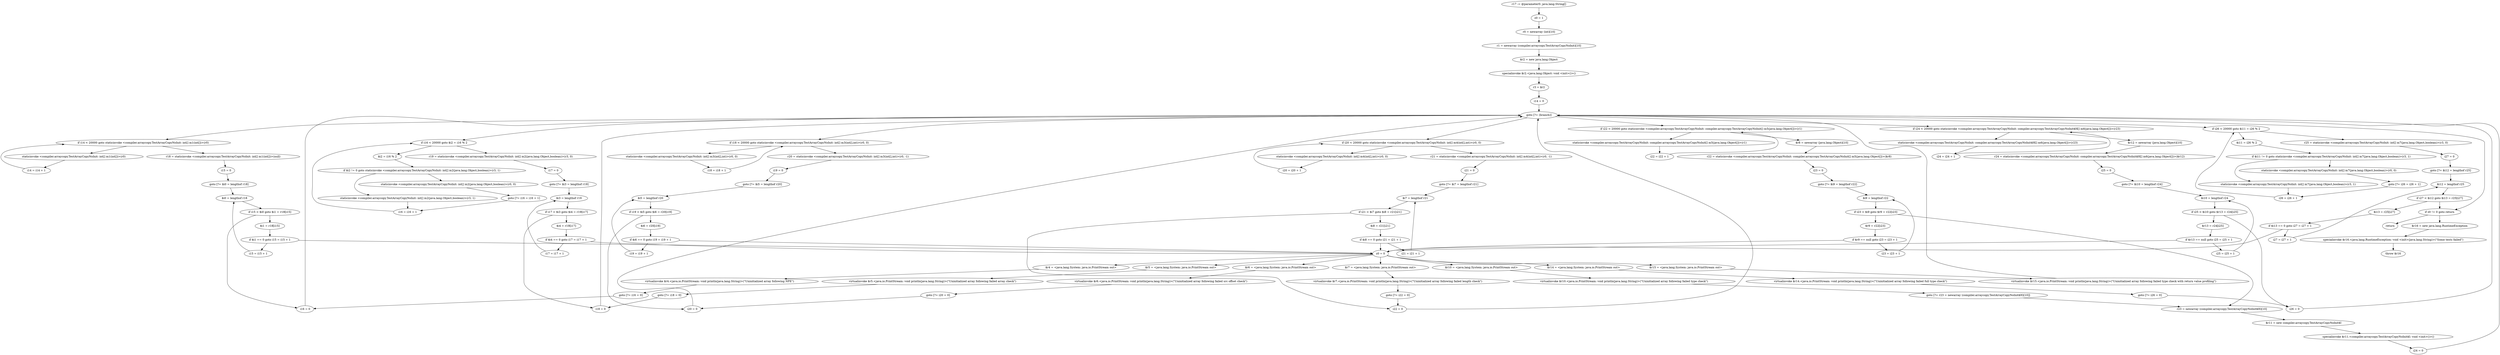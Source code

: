 digraph "unitGraph" {
    "r17 := @parameter0: java.lang.String[]"
    "z0 = 1"
    "r0 = newarray (int)[10]"
    "r1 = newarray (compiler.arraycopy.TestArrayCopyNoInit)[10]"
    "$r2 = new java.lang.Object"
    "specialinvoke $r2.<java.lang.Object: void <init>()>()"
    "r3 = $r2"
    "i14 = 0"
    "goto [?= (branch)]"
    "staticinvoke <compiler.arraycopy.TestArrayCopyNoInit: int[] m1(int[])>(r0)"
    "i14 = i14 + 1"
    "if i14 < 20000 goto staticinvoke <compiler.arraycopy.TestArrayCopyNoInit: int[] m1(int[])>(r0)"
    "r18 = staticinvoke <compiler.arraycopy.TestArrayCopyNoInit: int[] m1(int[])>(null)"
    "i15 = 0"
    "goto [?= $i0 = lengthof r18]"
    "$i1 = r18[i15]"
    "if $i1 == 0 goto i15 = i15 + 1"
    "z0 = 0"
    "$r4 = <java.lang.System: java.io.PrintStream out>"
    "virtualinvoke $r4.<java.io.PrintStream: void println(java.lang.String)>(\"Uninitialized array following NPE\")"
    "goto [?= i16 = 0]"
    "i15 = i15 + 1"
    "$i0 = lengthof r18"
    "if i15 < $i0 goto $i1 = r18[i15]"
    "i16 = 0"
    "$i2 = i16 % 2"
    "if $i2 != 0 goto staticinvoke <compiler.arraycopy.TestArrayCopyNoInit: int[] m2(java.lang.Object,boolean)>(r3, 1)"
    "staticinvoke <compiler.arraycopy.TestArrayCopyNoInit: int[] m2(java.lang.Object,boolean)>(r0, 0)"
    "goto [?= i16 = i16 + 1]"
    "staticinvoke <compiler.arraycopy.TestArrayCopyNoInit: int[] m2(java.lang.Object,boolean)>(r3, 1)"
    "i16 = i16 + 1"
    "if i16 < 20000 goto $i2 = i16 % 2"
    "r19 = staticinvoke <compiler.arraycopy.TestArrayCopyNoInit: int[] m2(java.lang.Object,boolean)>(r3, 0)"
    "i17 = 0"
    "goto [?= $i3 = lengthof r19]"
    "$i4 = r19[i17]"
    "if $i4 == 0 goto i17 = i17 + 1"
    "$r5 = <java.lang.System: java.io.PrintStream out>"
    "virtualinvoke $r5.<java.io.PrintStream: void println(java.lang.String)>(\"Uninitialized array following failed array check\")"
    "goto [?= i18 = 0]"
    "i17 = i17 + 1"
    "$i3 = lengthof r19"
    "if i17 < $i3 goto $i4 = r19[i17]"
    "i18 = 0"
    "staticinvoke <compiler.arraycopy.TestArrayCopyNoInit: int[] m3(int[],int)>(r0, 0)"
    "i18 = i18 + 1"
    "if i18 < 20000 goto staticinvoke <compiler.arraycopy.TestArrayCopyNoInit: int[] m3(int[],int)>(r0, 0)"
    "r20 = staticinvoke <compiler.arraycopy.TestArrayCopyNoInit: int[] m3(int[],int)>(r0, -1)"
    "i19 = 0"
    "goto [?= $i5 = lengthof r20]"
    "$i6 = r20[i19]"
    "if $i6 == 0 goto i19 = i19 + 1"
    "$r6 = <java.lang.System: java.io.PrintStream out>"
    "virtualinvoke $r6.<java.io.PrintStream: void println(java.lang.String)>(\"Uninitialized array following failed src offset check\")"
    "goto [?= i20 = 0]"
    "i19 = i19 + 1"
    "$i5 = lengthof r20"
    "if i19 < $i5 goto $i6 = r20[i19]"
    "i20 = 0"
    "staticinvoke <compiler.arraycopy.TestArrayCopyNoInit: int[] m4(int[],int)>(r0, 0)"
    "i20 = i20 + 1"
    "if i20 < 20000 goto staticinvoke <compiler.arraycopy.TestArrayCopyNoInit: int[] m4(int[],int)>(r0, 0)"
    "r21 = staticinvoke <compiler.arraycopy.TestArrayCopyNoInit: int[] m4(int[],int)>(r0, -1)"
    "i21 = 0"
    "goto [?= $i7 = lengthof r21]"
    "$i8 = r21[i21]"
    "if $i8 == 0 goto i21 = i21 + 1"
    "$r7 = <java.lang.System: java.io.PrintStream out>"
    "virtualinvoke $r7.<java.io.PrintStream: void println(java.lang.String)>(\"Uninitialized array following failed length check\")"
    "goto [?= i22 = 0]"
    "i21 = i21 + 1"
    "$i7 = lengthof r21"
    "if i21 < $i7 goto $i8 = r21[i21]"
    "i22 = 0"
    "staticinvoke <compiler.arraycopy.TestArrayCopyNoInit: compiler.arraycopy.TestArrayCopyNoInit[] m5(java.lang.Object[])>(r1)"
    "i22 = i22 + 1"
    "if i22 < 20000 goto staticinvoke <compiler.arraycopy.TestArrayCopyNoInit: compiler.arraycopy.TestArrayCopyNoInit[] m5(java.lang.Object[])>(r1)"
    "$r8 = newarray (java.lang.Object)[10]"
    "r22 = staticinvoke <compiler.arraycopy.TestArrayCopyNoInit: compiler.arraycopy.TestArrayCopyNoInit[] m5(java.lang.Object[])>($r8)"
    "i23 = 0"
    "goto [?= $i9 = lengthof r22]"
    "$r9 = r22[i23]"
    "if $r9 == null goto i23 = i23 + 1"
    "$r10 = <java.lang.System: java.io.PrintStream out>"
    "virtualinvoke $r10.<java.io.PrintStream: void println(java.lang.String)>(\"Uninitialized array following failed type check\")"
    "goto [?= r23 = newarray (compiler.arraycopy.TestArrayCopyNoInit$H)[10]]"
    "i23 = i23 + 1"
    "$i9 = lengthof r22"
    "if i23 < $i9 goto $r9 = r22[i23]"
    "r23 = newarray (compiler.arraycopy.TestArrayCopyNoInit$H)[10]"
    "$r11 = new compiler.arraycopy.TestArrayCopyNoInit$I"
    "specialinvoke $r11.<compiler.arraycopy.TestArrayCopyNoInit$I: void <init>()>()"
    "i24 = 0"
    "staticinvoke <compiler.arraycopy.TestArrayCopyNoInit: compiler.arraycopy.TestArrayCopyNoInit$H[] m6(java.lang.Object[])>(r23)"
    "i24 = i24 + 1"
    "if i24 < 20000 goto staticinvoke <compiler.arraycopy.TestArrayCopyNoInit: compiler.arraycopy.TestArrayCopyNoInit$H[] m6(java.lang.Object[])>(r23)"
    "$r12 = newarray (java.lang.Object)[10]"
    "r24 = staticinvoke <compiler.arraycopy.TestArrayCopyNoInit: compiler.arraycopy.TestArrayCopyNoInit$H[] m6(java.lang.Object[])>($r12)"
    "i25 = 0"
    "goto [?= $i10 = lengthof r24]"
    "$r13 = r24[i25]"
    "if $r13 == null goto i25 = i25 + 1"
    "$r14 = <java.lang.System: java.io.PrintStream out>"
    "virtualinvoke $r14.<java.io.PrintStream: void println(java.lang.String)>(\"Uninitialized array following failed full type check\")"
    "goto [?= i26 = 0]"
    "i25 = i25 + 1"
    "$i10 = lengthof r24"
    "if i25 < $i10 goto $r13 = r24[i25]"
    "i26 = 0"
    "$i11 = i26 % 2"
    "if $i11 != 0 goto staticinvoke <compiler.arraycopy.TestArrayCopyNoInit: int[] m7(java.lang.Object,boolean)>(r3, 1)"
    "staticinvoke <compiler.arraycopy.TestArrayCopyNoInit: int[] m7(java.lang.Object,boolean)>(r0, 0)"
    "goto [?= i26 = i26 + 1]"
    "staticinvoke <compiler.arraycopy.TestArrayCopyNoInit: int[] m7(java.lang.Object,boolean)>(r3, 1)"
    "i26 = i26 + 1"
    "if i26 < 20000 goto $i11 = i26 % 2"
    "r25 = staticinvoke <compiler.arraycopy.TestArrayCopyNoInit: int[] m7(java.lang.Object,boolean)>(r3, 0)"
    "i27 = 0"
    "goto [?= $i12 = lengthof r25]"
    "$i13 = r25[i27]"
    "if $i13 == 0 goto i27 = i27 + 1"
    "$r15 = <java.lang.System: java.io.PrintStream out>"
    "virtualinvoke $r15.<java.io.PrintStream: void println(java.lang.String)>(\"Uninitialized array following failed type check with return value profiling\")"
    "i27 = i27 + 1"
    "$i12 = lengthof r25"
    "if i27 < $i12 goto $i13 = r25[i27]"
    "if z0 != 0 goto return"
    "$r16 = new java.lang.RuntimeException"
    "specialinvoke $r16.<java.lang.RuntimeException: void <init>(java.lang.String)>(\"Some tests failed\")"
    "throw $r16"
    "return"
    "r17 := @parameter0: java.lang.String[]"->"z0 = 1";
    "z0 = 1"->"r0 = newarray (int)[10]";
    "r0 = newarray (int)[10]"->"r1 = newarray (compiler.arraycopy.TestArrayCopyNoInit)[10]";
    "r1 = newarray (compiler.arraycopy.TestArrayCopyNoInit)[10]"->"$r2 = new java.lang.Object";
    "$r2 = new java.lang.Object"->"specialinvoke $r2.<java.lang.Object: void <init>()>()";
    "specialinvoke $r2.<java.lang.Object: void <init>()>()"->"r3 = $r2";
    "r3 = $r2"->"i14 = 0";
    "i14 = 0"->"goto [?= (branch)]";
    "goto [?= (branch)]"->"if i14 < 20000 goto staticinvoke <compiler.arraycopy.TestArrayCopyNoInit: int[] m1(int[])>(r0)";
    "staticinvoke <compiler.arraycopy.TestArrayCopyNoInit: int[] m1(int[])>(r0)"->"i14 = i14 + 1";
    "i14 = i14 + 1"->"if i14 < 20000 goto staticinvoke <compiler.arraycopy.TestArrayCopyNoInit: int[] m1(int[])>(r0)";
    "if i14 < 20000 goto staticinvoke <compiler.arraycopy.TestArrayCopyNoInit: int[] m1(int[])>(r0)"->"r18 = staticinvoke <compiler.arraycopy.TestArrayCopyNoInit: int[] m1(int[])>(null)";
    "if i14 < 20000 goto staticinvoke <compiler.arraycopy.TestArrayCopyNoInit: int[] m1(int[])>(r0)"->"staticinvoke <compiler.arraycopy.TestArrayCopyNoInit: int[] m1(int[])>(r0)";
    "r18 = staticinvoke <compiler.arraycopy.TestArrayCopyNoInit: int[] m1(int[])>(null)"->"i15 = 0";
    "i15 = 0"->"goto [?= $i0 = lengthof r18]";
    "goto [?= $i0 = lengthof r18]"->"$i0 = lengthof r18";
    "$i1 = r18[i15]"->"if $i1 == 0 goto i15 = i15 + 1";
    "if $i1 == 0 goto i15 = i15 + 1"->"z0 = 0";
    "if $i1 == 0 goto i15 = i15 + 1"->"i15 = i15 + 1";
    "z0 = 0"->"$r4 = <java.lang.System: java.io.PrintStream out>";
    "$r4 = <java.lang.System: java.io.PrintStream out>"->"virtualinvoke $r4.<java.io.PrintStream: void println(java.lang.String)>(\"Uninitialized array following NPE\")";
    "virtualinvoke $r4.<java.io.PrintStream: void println(java.lang.String)>(\"Uninitialized array following NPE\")"->"goto [?= i16 = 0]";
    "goto [?= i16 = 0]"->"i16 = 0";
    "i15 = i15 + 1"->"$i0 = lengthof r18";
    "$i0 = lengthof r18"->"if i15 < $i0 goto $i1 = r18[i15]";
    "if i15 < $i0 goto $i1 = r18[i15]"->"i16 = 0";
    "if i15 < $i0 goto $i1 = r18[i15]"->"$i1 = r18[i15]";
    "i16 = 0"->"goto [?= (branch)]";
    "goto [?= (branch)]"->"if i16 < 20000 goto $i2 = i16 % 2";
    "$i2 = i16 % 2"->"if $i2 != 0 goto staticinvoke <compiler.arraycopy.TestArrayCopyNoInit: int[] m2(java.lang.Object,boolean)>(r3, 1)";
    "if $i2 != 0 goto staticinvoke <compiler.arraycopy.TestArrayCopyNoInit: int[] m2(java.lang.Object,boolean)>(r3, 1)"->"staticinvoke <compiler.arraycopy.TestArrayCopyNoInit: int[] m2(java.lang.Object,boolean)>(r0, 0)";
    "if $i2 != 0 goto staticinvoke <compiler.arraycopy.TestArrayCopyNoInit: int[] m2(java.lang.Object,boolean)>(r3, 1)"->"staticinvoke <compiler.arraycopy.TestArrayCopyNoInit: int[] m2(java.lang.Object,boolean)>(r3, 1)";
    "staticinvoke <compiler.arraycopy.TestArrayCopyNoInit: int[] m2(java.lang.Object,boolean)>(r0, 0)"->"goto [?= i16 = i16 + 1]";
    "goto [?= i16 = i16 + 1]"->"i16 = i16 + 1";
    "staticinvoke <compiler.arraycopy.TestArrayCopyNoInit: int[] m2(java.lang.Object,boolean)>(r3, 1)"->"i16 = i16 + 1";
    "i16 = i16 + 1"->"if i16 < 20000 goto $i2 = i16 % 2";
    "if i16 < 20000 goto $i2 = i16 % 2"->"r19 = staticinvoke <compiler.arraycopy.TestArrayCopyNoInit: int[] m2(java.lang.Object,boolean)>(r3, 0)";
    "if i16 < 20000 goto $i2 = i16 % 2"->"$i2 = i16 % 2";
    "r19 = staticinvoke <compiler.arraycopy.TestArrayCopyNoInit: int[] m2(java.lang.Object,boolean)>(r3, 0)"->"i17 = 0";
    "i17 = 0"->"goto [?= $i3 = lengthof r19]";
    "goto [?= $i3 = lengthof r19]"->"$i3 = lengthof r19";
    "$i4 = r19[i17]"->"if $i4 == 0 goto i17 = i17 + 1";
    "if $i4 == 0 goto i17 = i17 + 1"->"z0 = 0";
    "if $i4 == 0 goto i17 = i17 + 1"->"i17 = i17 + 1";
    "z0 = 0"->"$r5 = <java.lang.System: java.io.PrintStream out>";
    "$r5 = <java.lang.System: java.io.PrintStream out>"->"virtualinvoke $r5.<java.io.PrintStream: void println(java.lang.String)>(\"Uninitialized array following failed array check\")";
    "virtualinvoke $r5.<java.io.PrintStream: void println(java.lang.String)>(\"Uninitialized array following failed array check\")"->"goto [?= i18 = 0]";
    "goto [?= i18 = 0]"->"i18 = 0";
    "i17 = i17 + 1"->"$i3 = lengthof r19";
    "$i3 = lengthof r19"->"if i17 < $i3 goto $i4 = r19[i17]";
    "if i17 < $i3 goto $i4 = r19[i17]"->"i18 = 0";
    "if i17 < $i3 goto $i4 = r19[i17]"->"$i4 = r19[i17]";
    "i18 = 0"->"goto [?= (branch)]";
    "goto [?= (branch)]"->"if i18 < 20000 goto staticinvoke <compiler.arraycopy.TestArrayCopyNoInit: int[] m3(int[],int)>(r0, 0)";
    "staticinvoke <compiler.arraycopy.TestArrayCopyNoInit: int[] m3(int[],int)>(r0, 0)"->"i18 = i18 + 1";
    "i18 = i18 + 1"->"if i18 < 20000 goto staticinvoke <compiler.arraycopy.TestArrayCopyNoInit: int[] m3(int[],int)>(r0, 0)";
    "if i18 < 20000 goto staticinvoke <compiler.arraycopy.TestArrayCopyNoInit: int[] m3(int[],int)>(r0, 0)"->"r20 = staticinvoke <compiler.arraycopy.TestArrayCopyNoInit: int[] m3(int[],int)>(r0, -1)";
    "if i18 < 20000 goto staticinvoke <compiler.arraycopy.TestArrayCopyNoInit: int[] m3(int[],int)>(r0, 0)"->"staticinvoke <compiler.arraycopy.TestArrayCopyNoInit: int[] m3(int[],int)>(r0, 0)";
    "r20 = staticinvoke <compiler.arraycopy.TestArrayCopyNoInit: int[] m3(int[],int)>(r0, -1)"->"i19 = 0";
    "i19 = 0"->"goto [?= $i5 = lengthof r20]";
    "goto [?= $i5 = lengthof r20]"->"$i5 = lengthof r20";
    "$i6 = r20[i19]"->"if $i6 == 0 goto i19 = i19 + 1";
    "if $i6 == 0 goto i19 = i19 + 1"->"z0 = 0";
    "if $i6 == 0 goto i19 = i19 + 1"->"i19 = i19 + 1";
    "z0 = 0"->"$r6 = <java.lang.System: java.io.PrintStream out>";
    "$r6 = <java.lang.System: java.io.PrintStream out>"->"virtualinvoke $r6.<java.io.PrintStream: void println(java.lang.String)>(\"Uninitialized array following failed src offset check\")";
    "virtualinvoke $r6.<java.io.PrintStream: void println(java.lang.String)>(\"Uninitialized array following failed src offset check\")"->"goto [?= i20 = 0]";
    "goto [?= i20 = 0]"->"i20 = 0";
    "i19 = i19 + 1"->"$i5 = lengthof r20";
    "$i5 = lengthof r20"->"if i19 < $i5 goto $i6 = r20[i19]";
    "if i19 < $i5 goto $i6 = r20[i19]"->"i20 = 0";
    "if i19 < $i5 goto $i6 = r20[i19]"->"$i6 = r20[i19]";
    "i20 = 0"->"goto [?= (branch)]";
    "goto [?= (branch)]"->"if i20 < 20000 goto staticinvoke <compiler.arraycopy.TestArrayCopyNoInit: int[] m4(int[],int)>(r0, 0)";
    "staticinvoke <compiler.arraycopy.TestArrayCopyNoInit: int[] m4(int[],int)>(r0, 0)"->"i20 = i20 + 1";
    "i20 = i20 + 1"->"if i20 < 20000 goto staticinvoke <compiler.arraycopy.TestArrayCopyNoInit: int[] m4(int[],int)>(r0, 0)";
    "if i20 < 20000 goto staticinvoke <compiler.arraycopy.TestArrayCopyNoInit: int[] m4(int[],int)>(r0, 0)"->"r21 = staticinvoke <compiler.arraycopy.TestArrayCopyNoInit: int[] m4(int[],int)>(r0, -1)";
    "if i20 < 20000 goto staticinvoke <compiler.arraycopy.TestArrayCopyNoInit: int[] m4(int[],int)>(r0, 0)"->"staticinvoke <compiler.arraycopy.TestArrayCopyNoInit: int[] m4(int[],int)>(r0, 0)";
    "r21 = staticinvoke <compiler.arraycopy.TestArrayCopyNoInit: int[] m4(int[],int)>(r0, -1)"->"i21 = 0";
    "i21 = 0"->"goto [?= $i7 = lengthof r21]";
    "goto [?= $i7 = lengthof r21]"->"$i7 = lengthof r21";
    "$i8 = r21[i21]"->"if $i8 == 0 goto i21 = i21 + 1";
    "if $i8 == 0 goto i21 = i21 + 1"->"z0 = 0";
    "if $i8 == 0 goto i21 = i21 + 1"->"i21 = i21 + 1";
    "z0 = 0"->"$r7 = <java.lang.System: java.io.PrintStream out>";
    "$r7 = <java.lang.System: java.io.PrintStream out>"->"virtualinvoke $r7.<java.io.PrintStream: void println(java.lang.String)>(\"Uninitialized array following failed length check\")";
    "virtualinvoke $r7.<java.io.PrintStream: void println(java.lang.String)>(\"Uninitialized array following failed length check\")"->"goto [?= i22 = 0]";
    "goto [?= i22 = 0]"->"i22 = 0";
    "i21 = i21 + 1"->"$i7 = lengthof r21";
    "$i7 = lengthof r21"->"if i21 < $i7 goto $i8 = r21[i21]";
    "if i21 < $i7 goto $i8 = r21[i21]"->"i22 = 0";
    "if i21 < $i7 goto $i8 = r21[i21]"->"$i8 = r21[i21]";
    "i22 = 0"->"goto [?= (branch)]";
    "goto [?= (branch)]"->"if i22 < 20000 goto staticinvoke <compiler.arraycopy.TestArrayCopyNoInit: compiler.arraycopy.TestArrayCopyNoInit[] m5(java.lang.Object[])>(r1)";
    "staticinvoke <compiler.arraycopy.TestArrayCopyNoInit: compiler.arraycopy.TestArrayCopyNoInit[] m5(java.lang.Object[])>(r1)"->"i22 = i22 + 1";
    "i22 = i22 + 1"->"if i22 < 20000 goto staticinvoke <compiler.arraycopy.TestArrayCopyNoInit: compiler.arraycopy.TestArrayCopyNoInit[] m5(java.lang.Object[])>(r1)";
    "if i22 < 20000 goto staticinvoke <compiler.arraycopy.TestArrayCopyNoInit: compiler.arraycopy.TestArrayCopyNoInit[] m5(java.lang.Object[])>(r1)"->"$r8 = newarray (java.lang.Object)[10]";
    "if i22 < 20000 goto staticinvoke <compiler.arraycopy.TestArrayCopyNoInit: compiler.arraycopy.TestArrayCopyNoInit[] m5(java.lang.Object[])>(r1)"->"staticinvoke <compiler.arraycopy.TestArrayCopyNoInit: compiler.arraycopy.TestArrayCopyNoInit[] m5(java.lang.Object[])>(r1)";
    "$r8 = newarray (java.lang.Object)[10]"->"r22 = staticinvoke <compiler.arraycopy.TestArrayCopyNoInit: compiler.arraycopy.TestArrayCopyNoInit[] m5(java.lang.Object[])>($r8)";
    "r22 = staticinvoke <compiler.arraycopy.TestArrayCopyNoInit: compiler.arraycopy.TestArrayCopyNoInit[] m5(java.lang.Object[])>($r8)"->"i23 = 0";
    "i23 = 0"->"goto [?= $i9 = lengthof r22]";
    "goto [?= $i9 = lengthof r22]"->"$i9 = lengthof r22";
    "$r9 = r22[i23]"->"if $r9 == null goto i23 = i23 + 1";
    "if $r9 == null goto i23 = i23 + 1"->"z0 = 0";
    "if $r9 == null goto i23 = i23 + 1"->"i23 = i23 + 1";
    "z0 = 0"->"$r10 = <java.lang.System: java.io.PrintStream out>";
    "$r10 = <java.lang.System: java.io.PrintStream out>"->"virtualinvoke $r10.<java.io.PrintStream: void println(java.lang.String)>(\"Uninitialized array following failed type check\")";
    "virtualinvoke $r10.<java.io.PrintStream: void println(java.lang.String)>(\"Uninitialized array following failed type check\")"->"goto [?= r23 = newarray (compiler.arraycopy.TestArrayCopyNoInit$H)[10]]";
    "goto [?= r23 = newarray (compiler.arraycopy.TestArrayCopyNoInit$H)[10]]"->"r23 = newarray (compiler.arraycopy.TestArrayCopyNoInit$H)[10]";
    "i23 = i23 + 1"->"$i9 = lengthof r22";
    "$i9 = lengthof r22"->"if i23 < $i9 goto $r9 = r22[i23]";
    "if i23 < $i9 goto $r9 = r22[i23]"->"r23 = newarray (compiler.arraycopy.TestArrayCopyNoInit$H)[10]";
    "if i23 < $i9 goto $r9 = r22[i23]"->"$r9 = r22[i23]";
    "r23 = newarray (compiler.arraycopy.TestArrayCopyNoInit$H)[10]"->"$r11 = new compiler.arraycopy.TestArrayCopyNoInit$I";
    "$r11 = new compiler.arraycopy.TestArrayCopyNoInit$I"->"specialinvoke $r11.<compiler.arraycopy.TestArrayCopyNoInit$I: void <init>()>()";
    "specialinvoke $r11.<compiler.arraycopy.TestArrayCopyNoInit$I: void <init>()>()"->"i24 = 0";
    "i24 = 0"->"goto [?= (branch)]";
    "goto [?= (branch)]"->"if i24 < 20000 goto staticinvoke <compiler.arraycopy.TestArrayCopyNoInit: compiler.arraycopy.TestArrayCopyNoInit$H[] m6(java.lang.Object[])>(r23)";
    "staticinvoke <compiler.arraycopy.TestArrayCopyNoInit: compiler.arraycopy.TestArrayCopyNoInit$H[] m6(java.lang.Object[])>(r23)"->"i24 = i24 + 1";
    "i24 = i24 + 1"->"if i24 < 20000 goto staticinvoke <compiler.arraycopy.TestArrayCopyNoInit: compiler.arraycopy.TestArrayCopyNoInit$H[] m6(java.lang.Object[])>(r23)";
    "if i24 < 20000 goto staticinvoke <compiler.arraycopy.TestArrayCopyNoInit: compiler.arraycopy.TestArrayCopyNoInit$H[] m6(java.lang.Object[])>(r23)"->"$r12 = newarray (java.lang.Object)[10]";
    "if i24 < 20000 goto staticinvoke <compiler.arraycopy.TestArrayCopyNoInit: compiler.arraycopy.TestArrayCopyNoInit$H[] m6(java.lang.Object[])>(r23)"->"staticinvoke <compiler.arraycopy.TestArrayCopyNoInit: compiler.arraycopy.TestArrayCopyNoInit$H[] m6(java.lang.Object[])>(r23)";
    "$r12 = newarray (java.lang.Object)[10]"->"r24 = staticinvoke <compiler.arraycopy.TestArrayCopyNoInit: compiler.arraycopy.TestArrayCopyNoInit$H[] m6(java.lang.Object[])>($r12)";
    "r24 = staticinvoke <compiler.arraycopy.TestArrayCopyNoInit: compiler.arraycopy.TestArrayCopyNoInit$H[] m6(java.lang.Object[])>($r12)"->"i25 = 0";
    "i25 = 0"->"goto [?= $i10 = lengthof r24]";
    "goto [?= $i10 = lengthof r24]"->"$i10 = lengthof r24";
    "$r13 = r24[i25]"->"if $r13 == null goto i25 = i25 + 1";
    "if $r13 == null goto i25 = i25 + 1"->"z0 = 0";
    "if $r13 == null goto i25 = i25 + 1"->"i25 = i25 + 1";
    "z0 = 0"->"$r14 = <java.lang.System: java.io.PrintStream out>";
    "$r14 = <java.lang.System: java.io.PrintStream out>"->"virtualinvoke $r14.<java.io.PrintStream: void println(java.lang.String)>(\"Uninitialized array following failed full type check\")";
    "virtualinvoke $r14.<java.io.PrintStream: void println(java.lang.String)>(\"Uninitialized array following failed full type check\")"->"goto [?= i26 = 0]";
    "goto [?= i26 = 0]"->"i26 = 0";
    "i25 = i25 + 1"->"$i10 = lengthof r24";
    "$i10 = lengthof r24"->"if i25 < $i10 goto $r13 = r24[i25]";
    "if i25 < $i10 goto $r13 = r24[i25]"->"i26 = 0";
    "if i25 < $i10 goto $r13 = r24[i25]"->"$r13 = r24[i25]";
    "i26 = 0"->"goto [?= (branch)]";
    "goto [?= (branch)]"->"if i26 < 20000 goto $i11 = i26 % 2";
    "$i11 = i26 % 2"->"if $i11 != 0 goto staticinvoke <compiler.arraycopy.TestArrayCopyNoInit: int[] m7(java.lang.Object,boolean)>(r3, 1)";
    "if $i11 != 0 goto staticinvoke <compiler.arraycopy.TestArrayCopyNoInit: int[] m7(java.lang.Object,boolean)>(r3, 1)"->"staticinvoke <compiler.arraycopy.TestArrayCopyNoInit: int[] m7(java.lang.Object,boolean)>(r0, 0)";
    "if $i11 != 0 goto staticinvoke <compiler.arraycopy.TestArrayCopyNoInit: int[] m7(java.lang.Object,boolean)>(r3, 1)"->"staticinvoke <compiler.arraycopy.TestArrayCopyNoInit: int[] m7(java.lang.Object,boolean)>(r3, 1)";
    "staticinvoke <compiler.arraycopy.TestArrayCopyNoInit: int[] m7(java.lang.Object,boolean)>(r0, 0)"->"goto [?= i26 = i26 + 1]";
    "goto [?= i26 = i26 + 1]"->"i26 = i26 + 1";
    "staticinvoke <compiler.arraycopy.TestArrayCopyNoInit: int[] m7(java.lang.Object,boolean)>(r3, 1)"->"i26 = i26 + 1";
    "i26 = i26 + 1"->"if i26 < 20000 goto $i11 = i26 % 2";
    "if i26 < 20000 goto $i11 = i26 % 2"->"r25 = staticinvoke <compiler.arraycopy.TestArrayCopyNoInit: int[] m7(java.lang.Object,boolean)>(r3, 0)";
    "if i26 < 20000 goto $i11 = i26 % 2"->"$i11 = i26 % 2";
    "r25 = staticinvoke <compiler.arraycopy.TestArrayCopyNoInit: int[] m7(java.lang.Object,boolean)>(r3, 0)"->"i27 = 0";
    "i27 = 0"->"goto [?= $i12 = lengthof r25]";
    "goto [?= $i12 = lengthof r25]"->"$i12 = lengthof r25";
    "$i13 = r25[i27]"->"if $i13 == 0 goto i27 = i27 + 1";
    "if $i13 == 0 goto i27 = i27 + 1"->"z0 = 0";
    "if $i13 == 0 goto i27 = i27 + 1"->"i27 = i27 + 1";
    "z0 = 0"->"$r15 = <java.lang.System: java.io.PrintStream out>";
    "$r15 = <java.lang.System: java.io.PrintStream out>"->"virtualinvoke $r15.<java.io.PrintStream: void println(java.lang.String)>(\"Uninitialized array following failed type check with return value profiling\")";
    "virtualinvoke $r15.<java.io.PrintStream: void println(java.lang.String)>(\"Uninitialized array following failed type check with return value profiling\")"->"goto [?= (branch)]";
    "goto [?= (branch)]"->"if z0 != 0 goto return";
    "i27 = i27 + 1"->"$i12 = lengthof r25";
    "$i12 = lengthof r25"->"if i27 < $i12 goto $i13 = r25[i27]";
    "if i27 < $i12 goto $i13 = r25[i27]"->"if z0 != 0 goto return";
    "if i27 < $i12 goto $i13 = r25[i27]"->"$i13 = r25[i27]";
    "if z0 != 0 goto return"->"$r16 = new java.lang.RuntimeException";
    "if z0 != 0 goto return"->"return";
    "$r16 = new java.lang.RuntimeException"->"specialinvoke $r16.<java.lang.RuntimeException: void <init>(java.lang.String)>(\"Some tests failed\")";
    "specialinvoke $r16.<java.lang.RuntimeException: void <init>(java.lang.String)>(\"Some tests failed\")"->"throw $r16";
}
